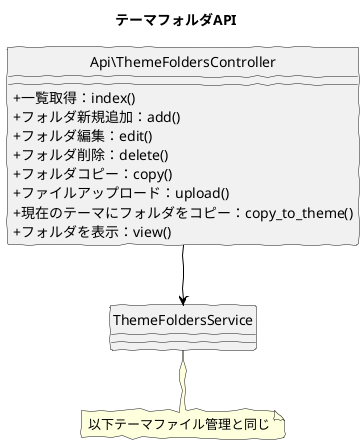 @startuml
skinparam handwritten true
skinparam backgroundColor white
hide circle
skinparam classAttributeIconSize 0

title テーマフォルダAPI

class Api\ThemeFoldersController {
  + 一覧取得：index()
  + フォルダ新規追加：add()
  + フォルダ編集：edit()
  + フォルダ削除：delete()
  + フォルダコピー：copy()
  + ファイルアップロード：upload()
  + 現在のテーマにフォルダをコピー：copy_to_theme()
  + フォルダを表示：view()
}

class ThemeFoldersService {

}

Api\ThemeFoldersController -down[#Black]-> ThemeFoldersService

note "以下テーマファイル管理と同じ" as note
ThemeFoldersService .. note

@enduml
